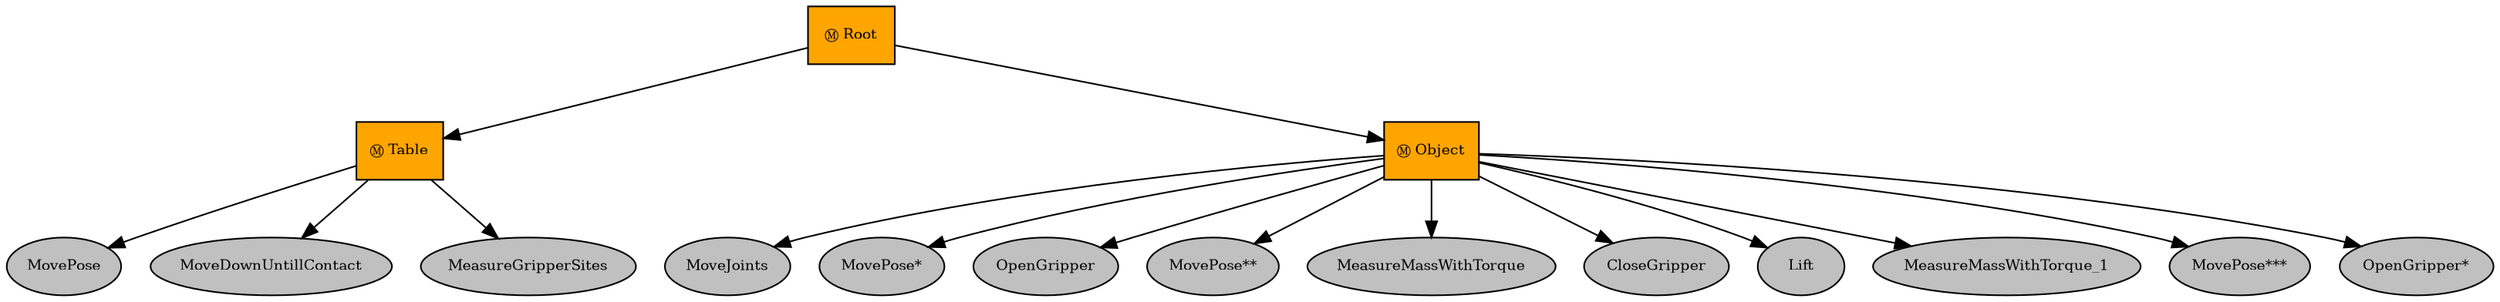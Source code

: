 digraph pastafarianism {
ordering=out;
graph [fontname="times-roman"];
node [fontname="times-roman"];
edge [fontname="times-roman"];
Root [label="Ⓜ Root", shape=box, style=filled, fillcolor=orange, fontsize=9, fontcolor=black];
Table [label="Ⓜ Table", shape=box, style=filled, fillcolor=orange, fontsize=9, fontcolor=black];
Root -> Table;
MovePose [label=MovePose, shape=ellipse, style=filled, fillcolor=gray, fontsize=9, fontcolor=black];
Table -> MovePose;
MoveDownUntillContact [label=MoveDownUntillContact, shape=ellipse, style=filled, fillcolor=gray, fontsize=9, fontcolor=black];
Table -> MoveDownUntillContact;
MeasureGripperSites [label=MeasureGripperSites, shape=ellipse, style=filled, fillcolor=gray, fontsize=9, fontcolor=black];
Table -> MeasureGripperSites;
Object [label="Ⓜ Object", shape=box, style=filled, fillcolor=orange, fontsize=9, fontcolor=black];
Root -> Object;
MoveJoints [label=MoveJoints, shape=ellipse, style=filled, fillcolor=gray, fontsize=9, fontcolor=black];
Object -> MoveJoints;
"MovePose*" [label="MovePose*", shape=ellipse, style=filled, fillcolor=gray, fontsize=9, fontcolor=black];
Object -> "MovePose*";
OpenGripper [label=OpenGripper, shape=ellipse, style=filled, fillcolor=gray, fontsize=9, fontcolor=black];
Object -> OpenGripper;
"MovePose**" [label="MovePose**", shape=ellipse, style=filled, fillcolor=gray, fontsize=9, fontcolor=black];
Object -> "MovePose**";
MeasureMassWithTorque [label=MeasureMassWithTorque, shape=ellipse, style=filled, fillcolor=gray, fontsize=9, fontcolor=black];
Object -> MeasureMassWithTorque;
CloseGripper [label=CloseGripper, shape=ellipse, style=filled, fillcolor=gray, fontsize=9, fontcolor=black];
Object -> CloseGripper;
Lift [label=Lift, shape=ellipse, style=filled, fillcolor=gray, fontsize=9, fontcolor=black];
Object -> Lift;
MeasureMassWithTorque_1 [label="MeasureMassWithTorque_1", shape=ellipse, style=filled, fillcolor=gray, fontsize=9, fontcolor=black];
Object -> MeasureMassWithTorque_1;
"MovePose***" [label="MovePose***", shape=ellipse, style=filled, fillcolor=gray, fontsize=9, fontcolor=black];
Object -> "MovePose***";
"OpenGripper*" [label="OpenGripper*", shape=ellipse, style=filled, fillcolor=gray, fontsize=9, fontcolor=black];
Object -> "OpenGripper*";
}
